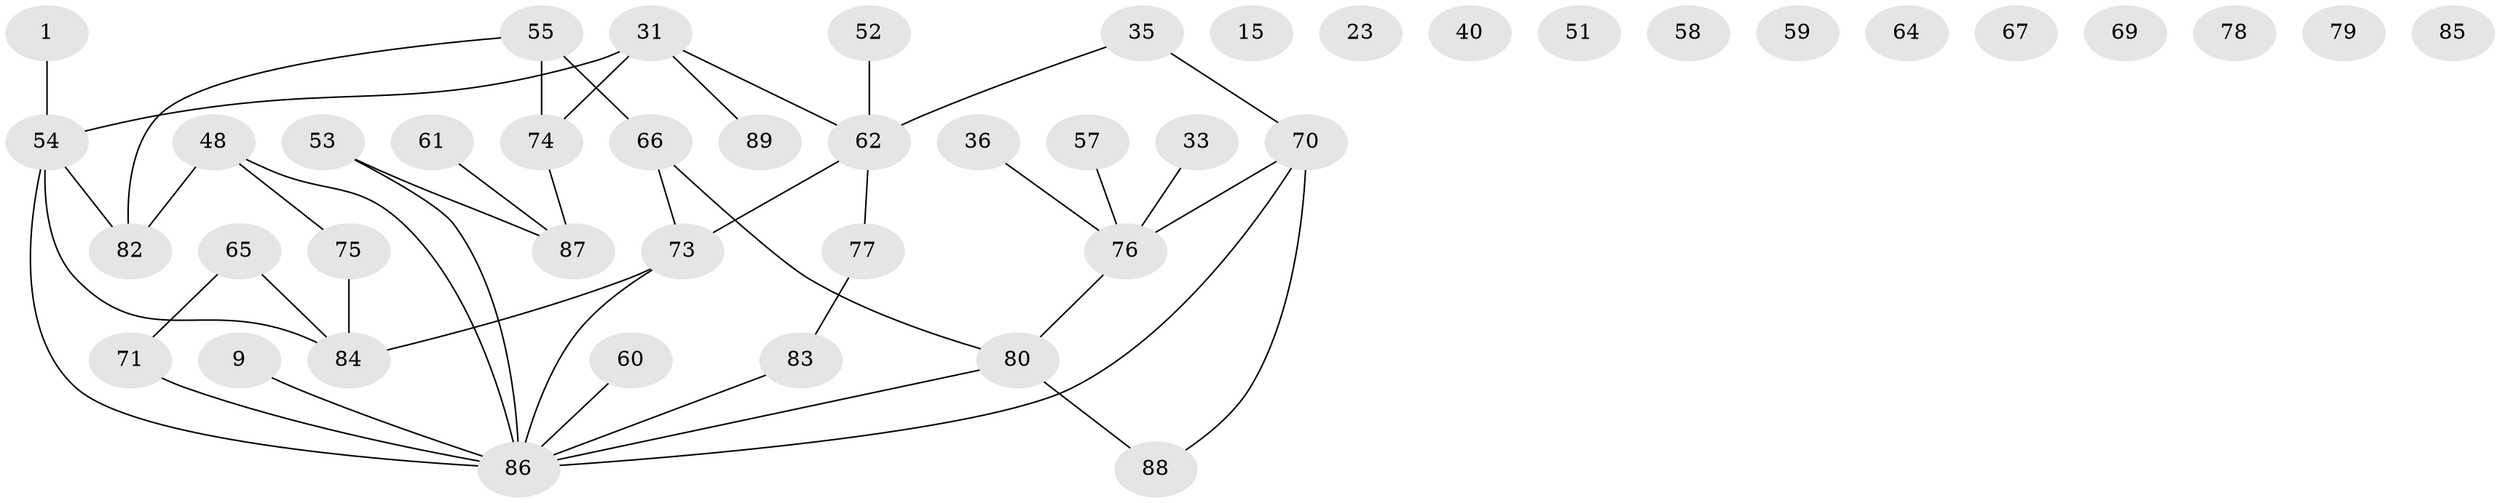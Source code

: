 // original degree distribution, {1: 0.23595505617977527, 3: 0.2808988764044944, 6: 0.02247191011235955, 2: 0.21348314606741572, 0: 0.11235955056179775, 5: 0.0449438202247191, 4: 0.0898876404494382}
// Generated by graph-tools (version 1.1) at 2025/38/03/09/25 04:38:54]
// undirected, 44 vertices, 44 edges
graph export_dot {
graph [start="1"]
  node [color=gray90,style=filled];
  1;
  9;
  15;
  23;
  31 [super="+24"];
  33;
  35;
  36 [super="+21"];
  40;
  48;
  51 [super="+39"];
  52;
  53 [super="+28+42+44+5"];
  54 [super="+45"];
  55;
  57;
  58;
  59;
  60;
  61;
  62 [super="+14"];
  64;
  65;
  66 [super="+56"];
  67;
  69;
  70 [super="+3"];
  71;
  73 [super="+2+34+41"];
  74 [super="+27"];
  75 [super="+22"];
  76 [super="+11+72"];
  77;
  78;
  79;
  80 [super="+49+63+68"];
  82 [super="+4"];
  83;
  84 [super="+20+50+81"];
  85 [super="+19"];
  86 [super="+12+38+32+46+43"];
  87;
  88;
  89;
  1 -- 54;
  9 -- 86;
  31 -- 54 [weight=3];
  31 -- 62 [weight=2];
  31 -- 89;
  31 -- 74;
  33 -- 76;
  35 -- 62;
  35 -- 70;
  36 -- 76;
  48 -- 75 [weight=2];
  48 -- 82;
  48 -- 86;
  52 -- 62;
  53 -- 87;
  53 -- 86;
  54 -- 82;
  54 -- 84 [weight=2];
  54 -- 86 [weight=2];
  55 -- 66 [weight=2];
  55 -- 74;
  55 -- 82;
  57 -- 76;
  60 -- 86;
  61 -- 87;
  62 -- 77;
  62 -- 73;
  65 -- 71;
  65 -- 84;
  66 -- 73;
  66 -- 80;
  70 -- 88;
  70 -- 76 [weight=2];
  70 -- 86 [weight=2];
  71 -- 86;
  73 -- 84;
  73 -- 86;
  74 -- 87 [weight=2];
  75 -- 84;
  76 -- 80;
  77 -- 83;
  80 -- 88;
  80 -- 86;
  83 -- 86;
}
